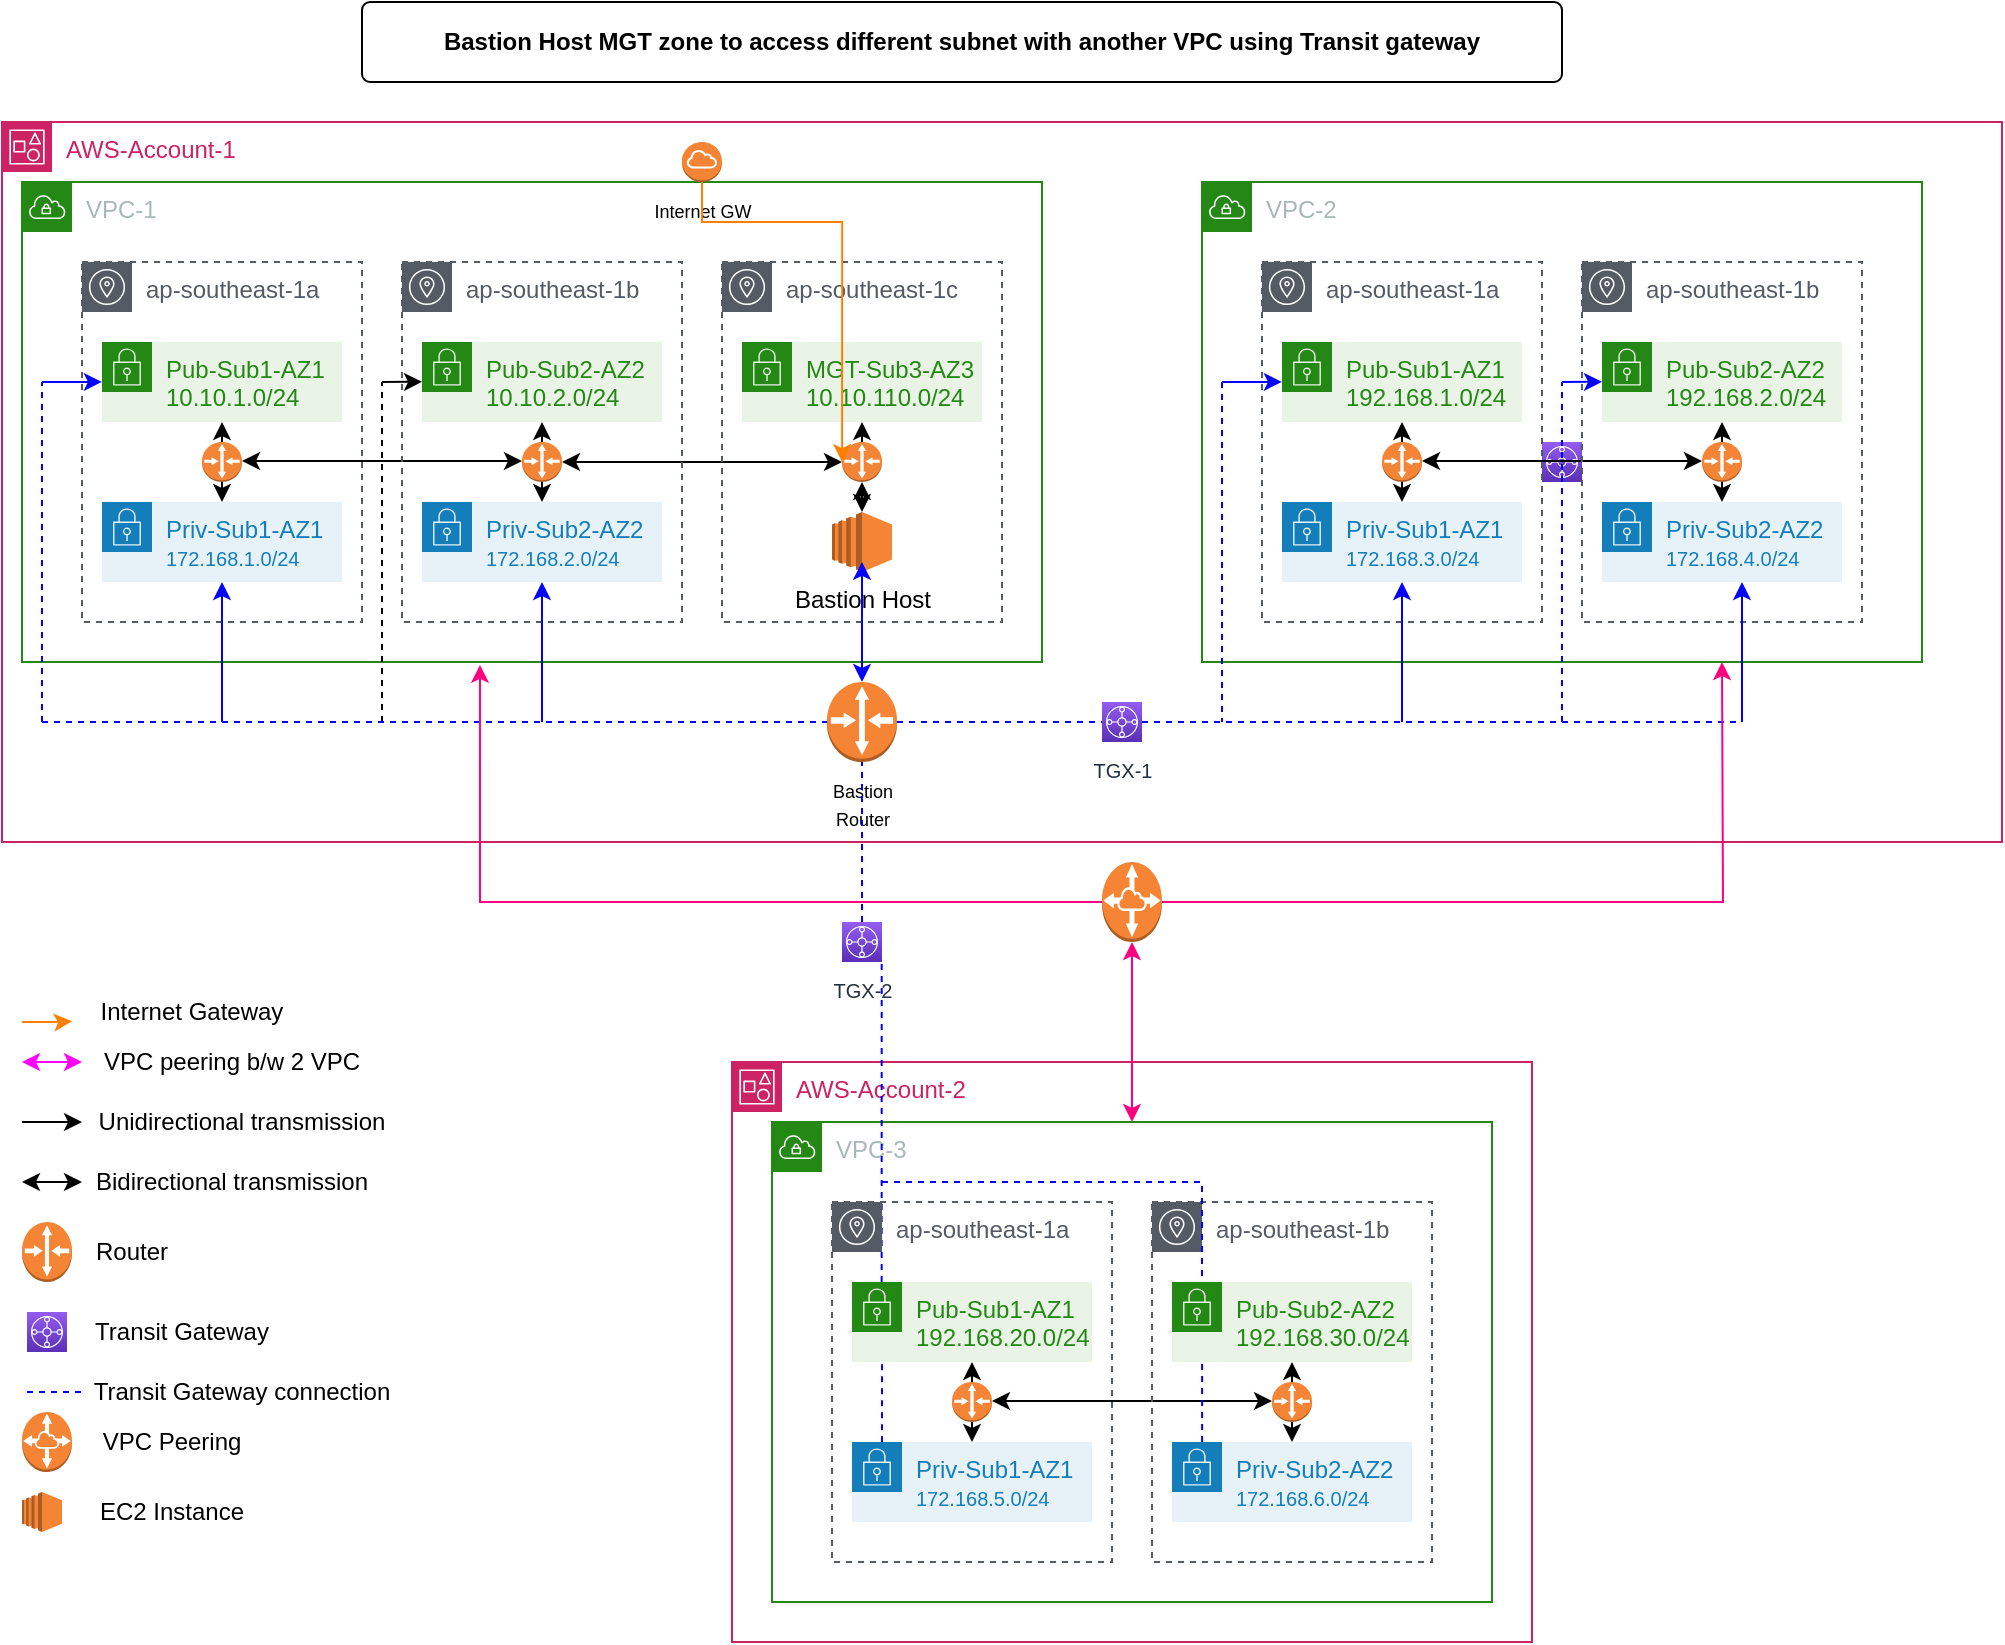 <mxfile version="21.6.5" type="github">
  <diagram name="Page-1" id="XU0wC5bNILv5KR0LUrfu">
    <mxGraphModel dx="478" dy="252" grid="1" gridSize="10" guides="1" tooltips="1" connect="1" arrows="1" fold="1" page="1" pageScale="1" pageWidth="827" pageHeight="1169" math="0" shadow="0">
      <root>
        <mxCell id="0" />
        <mxCell id="1" parent="0" />
        <mxCell id="8Q37uL6HGb-CScG1RRHY-1" value="VPC-1" style="points=[[0,0],[0.25,0],[0.5,0],[0.75,0],[1,0],[1,0.25],[1,0.5],[1,0.75],[1,1],[0.75,1],[0.5,1],[0.25,1],[0,1],[0,0.75],[0,0.5],[0,0.25]];outlineConnect=0;gradientColor=none;html=1;whiteSpace=wrap;fontSize=12;fontStyle=0;container=1;pointerEvents=0;collapsible=0;recursiveResize=0;shape=mxgraph.aws4.group;grIcon=mxgraph.aws4.group_vpc;strokeColor=#248814;fillColor=none;verticalAlign=top;align=left;spacingLeft=30;fontColor=#AAB7B8;dashed=0;" parent="1" vertex="1">
          <mxGeometry x="10" y="120" width="510" height="240" as="geometry" />
        </mxCell>
        <mxCell id="8Q37uL6HGb-CScG1RRHY-4" value="Priv-Sub1-AZ1&lt;br&gt;&lt;font style=&quot;font-size: 10px;&quot;&gt;172.168.1.0/24&lt;/font&gt;" style="points=[[0,0],[0.25,0],[0.5,0],[0.75,0],[1,0],[1,0.25],[1,0.5],[1,0.75],[1,1],[0.75,1],[0.5,1],[0.25,1],[0,1],[0,0.75],[0,0.5],[0,0.25]];outlineConnect=0;gradientColor=none;html=1;whiteSpace=wrap;fontSize=12;fontStyle=0;container=1;pointerEvents=0;collapsible=0;recursiveResize=0;shape=mxgraph.aws4.group;grIcon=mxgraph.aws4.group_security_group;grStroke=0;strokeColor=#147EBA;fillColor=#E6F2F8;verticalAlign=top;align=left;spacingLeft=30;fontColor=#147EBA;dashed=0;" parent="8Q37uL6HGb-CScG1RRHY-1" vertex="1">
          <mxGeometry x="40" y="160" width="120" height="40" as="geometry" />
        </mxCell>
        <mxCell id="8Q37uL6HGb-CScG1RRHY-6" value="Pub-Sub1-AZ1 10.10.1.0/24" style="points=[[0,0],[0.25,0],[0.5,0],[0.75,0],[1,0],[1,0.25],[1,0.5],[1,0.75],[1,1],[0.75,1],[0.5,1],[0.25,1],[0,1],[0,0.75],[0,0.5],[0,0.25]];outlineConnect=0;gradientColor=none;html=1;whiteSpace=wrap;fontSize=12;fontStyle=0;container=1;pointerEvents=0;collapsible=0;recursiveResize=0;shape=mxgraph.aws4.group;grIcon=mxgraph.aws4.group_security_group;grStroke=0;strokeColor=#248814;fillColor=#E9F3E6;verticalAlign=top;align=left;spacingLeft=30;fontColor=#248814;dashed=0;" parent="8Q37uL6HGb-CScG1RRHY-1" vertex="1">
          <mxGeometry x="40" y="80" width="120" height="40" as="geometry" />
        </mxCell>
        <mxCell id="8Q37uL6HGb-CScG1RRHY-16" value="Priv-Sub2-AZ2&lt;br&gt;&lt;font style=&quot;font-size: 10px;&quot;&gt;172.168.2.0/24&lt;/font&gt;" style="points=[[0,0],[0.25,0],[0.5,0],[0.75,0],[1,0],[1,0.25],[1,0.5],[1,0.75],[1,1],[0.75,1],[0.5,1],[0.25,1],[0,1],[0,0.75],[0,0.5],[0,0.25]];outlineConnect=0;gradientColor=none;html=1;whiteSpace=wrap;fontSize=12;fontStyle=0;container=1;pointerEvents=0;collapsible=0;recursiveResize=0;shape=mxgraph.aws4.group;grIcon=mxgraph.aws4.group_security_group;grStroke=0;strokeColor=#147EBA;fillColor=#E6F2F8;verticalAlign=top;align=left;spacingLeft=30;fontColor=#147EBA;dashed=0;" parent="8Q37uL6HGb-CScG1RRHY-1" vertex="1">
          <mxGeometry x="200" y="160" width="120" height="40" as="geometry" />
        </mxCell>
        <mxCell id="8Q37uL6HGb-CScG1RRHY-17" value="Pub-Sub2-AZ2 10.10.2.0/24" style="points=[[0,0],[0.25,0],[0.5,0],[0.75,0],[1,0],[1,0.25],[1,0.5],[1,0.75],[1,1],[0.75,1],[0.5,1],[0.25,1],[0,1],[0,0.75],[0,0.5],[0,0.25]];outlineConnect=0;gradientColor=none;html=1;whiteSpace=wrap;fontSize=12;fontStyle=0;container=1;pointerEvents=0;collapsible=0;recursiveResize=0;shape=mxgraph.aws4.group;grIcon=mxgraph.aws4.group_security_group;grStroke=0;strokeColor=#248814;fillColor=#E9F3E6;verticalAlign=top;align=left;spacingLeft=30;fontColor=#248814;dashed=0;" parent="8Q37uL6HGb-CScG1RRHY-1" vertex="1">
          <mxGeometry x="200" y="80" width="120" height="40" as="geometry" />
        </mxCell>
        <mxCell id="8Q37uL6HGb-CScG1RRHY-24" value="" style="endArrow=classic;startArrow=classic;html=1;rounded=0;entryX=0;entryY=0.5;entryDx=0;entryDy=0;entryPerimeter=0;" parent="8Q37uL6HGb-CScG1RRHY-17" target="8Q37uL6HGb-CScG1RRHY-23" edge="1">
          <mxGeometry width="50" height="50" relative="1" as="geometry">
            <mxPoint x="70" y="60" as="sourcePoint" />
            <mxPoint x="120" y="10" as="targetPoint" />
          </mxGeometry>
        </mxCell>
        <mxCell id="8Q37uL6HGb-CScG1RRHY-18" value="MGT-Sub3-AZ3 10.10.110.0/24" style="points=[[0,0],[0.25,0],[0.5,0],[0.75,0],[1,0],[1,0.25],[1,0.5],[1,0.75],[1,1],[0.75,1],[0.5,1],[0.25,1],[0,1],[0,0.75],[0,0.5],[0,0.25]];outlineConnect=0;gradientColor=none;html=1;whiteSpace=wrap;fontSize=12;fontStyle=0;container=1;pointerEvents=0;collapsible=0;recursiveResize=0;shape=mxgraph.aws4.group;grIcon=mxgraph.aws4.group_security_group;grStroke=0;strokeColor=#248814;fillColor=#E9F3E6;verticalAlign=top;align=left;spacingLeft=30;fontColor=#248814;dashed=0;" parent="8Q37uL6HGb-CScG1RRHY-1" vertex="1">
          <mxGeometry x="360" y="80" width="120" height="40" as="geometry" />
        </mxCell>
        <mxCell id="8Q37uL6HGb-CScG1RRHY-20" value="" style="outlineConnect=0;dashed=0;verticalLabelPosition=bottom;verticalAlign=top;align=center;html=1;shape=mxgraph.aws3.router;fillColor=#F58536;gradientColor=none;" parent="8Q37uL6HGb-CScG1RRHY-1" vertex="1">
          <mxGeometry x="90" y="130" width="20" height="20" as="geometry" />
        </mxCell>
        <mxCell id="8Q37uL6HGb-CScG1RRHY-21" value="" style="outlineConnect=0;dashed=0;verticalLabelPosition=bottom;verticalAlign=top;align=center;html=1;shape=mxgraph.aws3.router;fillColor=#F58536;gradientColor=none;" parent="8Q37uL6HGb-CScG1RRHY-1" vertex="1">
          <mxGeometry x="250" y="130" width="20" height="20" as="geometry" />
        </mxCell>
        <mxCell id="8Q37uL6HGb-CScG1RRHY-23" value="" style="outlineConnect=0;dashed=0;verticalLabelPosition=bottom;verticalAlign=top;align=center;html=1;shape=mxgraph.aws3.router;fillColor=#F58536;gradientColor=none;" parent="8Q37uL6HGb-CScG1RRHY-1" vertex="1">
          <mxGeometry x="410" y="130" width="20" height="20" as="geometry" />
        </mxCell>
        <mxCell id="8Q37uL6HGb-CScG1RRHY-29" value="" style="endArrow=classic;html=1;rounded=0;entryX=0.5;entryY=1;entryDx=0;entryDy=0;exitX=0.5;exitY=0;exitDx=0;exitDy=0;exitPerimeter=0;" parent="8Q37uL6HGb-CScG1RRHY-1" source="8Q37uL6HGb-CScG1RRHY-21" target="8Q37uL6HGb-CScG1RRHY-17" edge="1">
          <mxGeometry width="50" height="50" relative="1" as="geometry">
            <mxPoint x="310" y="330" as="sourcePoint" />
            <mxPoint x="360" y="280" as="targetPoint" />
          </mxGeometry>
        </mxCell>
        <mxCell id="8Q37uL6HGb-CScG1RRHY-32" value="" style="endArrow=classic;html=1;rounded=0;entryX=0.5;entryY=1;entryDx=0;entryDy=0;exitX=0.5;exitY=0;exitDx=0;exitDy=0;exitPerimeter=0;" parent="8Q37uL6HGb-CScG1RRHY-1" source="8Q37uL6HGb-CScG1RRHY-20" target="8Q37uL6HGb-CScG1RRHY-6" edge="1">
          <mxGeometry width="50" height="50" relative="1" as="geometry">
            <mxPoint x="310" y="330" as="sourcePoint" />
            <mxPoint x="360" y="280" as="targetPoint" />
          </mxGeometry>
        </mxCell>
        <mxCell id="8Q37uL6HGb-CScG1RRHY-33" value="" style="endArrow=classic;html=1;rounded=0;entryX=0.5;entryY=0;entryDx=0;entryDy=0;exitX=0.5;exitY=1;exitDx=0;exitDy=0;exitPerimeter=0;" parent="8Q37uL6HGb-CScG1RRHY-1" source="8Q37uL6HGb-CScG1RRHY-20" target="8Q37uL6HGb-CScG1RRHY-4" edge="1">
          <mxGeometry width="50" height="50" relative="1" as="geometry">
            <mxPoint x="310" y="330" as="sourcePoint" />
            <mxPoint x="360" y="280" as="targetPoint" />
          </mxGeometry>
        </mxCell>
        <mxCell id="8Q37uL6HGb-CScG1RRHY-34" value="" style="endArrow=classic;html=1;rounded=0;entryX=0.5;entryY=0;entryDx=0;entryDy=0;exitX=0.5;exitY=1;exitDx=0;exitDy=0;exitPerimeter=0;" parent="8Q37uL6HGb-CScG1RRHY-1" source="8Q37uL6HGb-CScG1RRHY-21" target="8Q37uL6HGb-CScG1RRHY-16" edge="1">
          <mxGeometry width="50" height="50" relative="1" as="geometry">
            <mxPoint x="310" y="330" as="sourcePoint" />
            <mxPoint x="360" y="280" as="targetPoint" />
          </mxGeometry>
        </mxCell>
        <mxCell id="8Q37uL6HGb-CScG1RRHY-35" value="" style="endArrow=classic;html=1;rounded=0;entryX=0.5;entryY=1;entryDx=0;entryDy=0;exitX=0.5;exitY=0;exitDx=0;exitDy=0;exitPerimeter=0;" parent="8Q37uL6HGb-CScG1RRHY-1" source="8Q37uL6HGb-CScG1RRHY-23" target="8Q37uL6HGb-CScG1RRHY-18" edge="1">
          <mxGeometry width="50" height="50" relative="1" as="geometry">
            <mxPoint x="310" y="330" as="sourcePoint" />
            <mxPoint x="360" y="280" as="targetPoint" />
          </mxGeometry>
        </mxCell>
        <mxCell id="8Q37uL6HGb-CScG1RRHY-42" value="" style="endArrow=classic;startArrow=classic;html=1;rounded=0;entryX=0;entryY=0.5;entryDx=0;entryDy=0;entryPerimeter=0;" parent="8Q37uL6HGb-CScG1RRHY-1" edge="1">
          <mxGeometry width="50" height="50" relative="1" as="geometry">
            <mxPoint x="110" y="139.5" as="sourcePoint" />
            <mxPoint x="250" y="139.5" as="targetPoint" />
          </mxGeometry>
        </mxCell>
        <mxCell id="8Q37uL6HGb-CScG1RRHY-44" value="ap-southeast-1a" style="sketch=0;outlineConnect=0;gradientColor=none;html=1;whiteSpace=wrap;fontSize=12;fontStyle=0;shape=mxgraph.aws4.group;grIcon=mxgraph.aws4.group_availability_zone;strokeColor=#545B64;fillColor=none;verticalAlign=top;align=left;spacingLeft=30;fontColor=#545B64;dashed=1;" parent="8Q37uL6HGb-CScG1RRHY-1" vertex="1">
          <mxGeometry x="30" y="40" width="140" height="180" as="geometry" />
        </mxCell>
        <mxCell id="8Q37uL6HGb-CScG1RRHY-48" value="Bastion Host" style="outlineConnect=0;dashed=0;verticalLabelPosition=bottom;verticalAlign=top;align=center;html=1;shape=mxgraph.aws3.ec2;fillColor=#F58534;gradientColor=none;" parent="8Q37uL6HGb-CScG1RRHY-1" vertex="1">
          <mxGeometry x="405" y="165" width="30" height="30" as="geometry" />
        </mxCell>
        <mxCell id="8Q37uL6HGb-CScG1RRHY-56" value="" style="endArrow=classic;startArrow=classic;html=1;rounded=0;entryX=0.5;entryY=0;entryDx=0;entryDy=0;entryPerimeter=0;exitX=0.5;exitY=0.611;exitDx=0;exitDy=0;exitPerimeter=0;" parent="8Q37uL6HGb-CScG1RRHY-1" target="8Q37uL6HGb-CScG1RRHY-48" edge="1">
          <mxGeometry width="50" height="50" relative="1" as="geometry">
            <mxPoint x="420" y="149.98" as="sourcePoint" />
            <mxPoint x="360" y="120" as="targetPoint" />
          </mxGeometry>
        </mxCell>
        <mxCell id="8Q37uL6HGb-CScG1RRHY-86" value="ap-southeast-1b" style="sketch=0;outlineConnect=0;gradientColor=none;html=1;whiteSpace=wrap;fontSize=12;fontStyle=0;shape=mxgraph.aws4.group;grIcon=mxgraph.aws4.group_availability_zone;strokeColor=#545B64;fillColor=none;verticalAlign=top;align=left;spacingLeft=30;fontColor=#545B64;dashed=1;" parent="8Q37uL6HGb-CScG1RRHY-1" vertex="1">
          <mxGeometry x="190" y="40" width="140" height="180" as="geometry" />
        </mxCell>
        <mxCell id="8Q37uL6HGb-CScG1RRHY-88" value="ap-southeast-1c" style="sketch=0;outlineConnect=0;gradientColor=none;html=1;whiteSpace=wrap;fontSize=12;fontStyle=0;shape=mxgraph.aws4.group;grIcon=mxgraph.aws4.group_availability_zone;strokeColor=#545B64;fillColor=none;verticalAlign=top;align=left;spacingLeft=30;fontColor=#545B64;dashed=1;" parent="8Q37uL6HGb-CScG1RRHY-1" vertex="1">
          <mxGeometry x="350" y="40" width="140" height="180" as="geometry" />
        </mxCell>
        <mxCell id="gb4wMkcAK0NZmf9i14GI-9" value="" style="endArrow=classic;html=1;rounded=0;entryX=0.5;entryY=0.889;entryDx=0;entryDy=0;entryPerimeter=0;strokeColor=#0000FF;" edge="1" parent="8Q37uL6HGb-CScG1RRHY-1" target="8Q37uL6HGb-CScG1RRHY-86">
          <mxGeometry width="50" height="50" relative="1" as="geometry">
            <mxPoint x="260" y="270" as="sourcePoint" />
            <mxPoint x="300" y="200" as="targetPoint" />
          </mxGeometry>
        </mxCell>
        <mxCell id="gb4wMkcAK0NZmf9i14GI-25" value="" style="endArrow=classic;html=1;rounded=0;entryX=0.071;entryY=0.333;entryDx=0;entryDy=0;entryPerimeter=0;" edge="1" parent="8Q37uL6HGb-CScG1RRHY-1">
          <mxGeometry width="50" height="50" relative="1" as="geometry">
            <mxPoint x="180" y="100" as="sourcePoint" />
            <mxPoint x="200" y="99.9" as="targetPoint" />
          </mxGeometry>
        </mxCell>
        <mxCell id="8Q37uL6HGb-CScG1RRHY-57" value="VPC-2" style="points=[[0,0],[0.25,0],[0.5,0],[0.75,0],[1,0],[1,0.25],[1,0.5],[1,0.75],[1,1],[0.75,1],[0.5,1],[0.25,1],[0,1],[0,0.75],[0,0.5],[0,0.25]];outlineConnect=0;gradientColor=none;html=1;whiteSpace=wrap;fontSize=12;fontStyle=0;container=1;pointerEvents=0;collapsible=0;recursiveResize=0;shape=mxgraph.aws4.group;grIcon=mxgraph.aws4.group_vpc;strokeColor=#248814;fillColor=none;verticalAlign=top;align=left;spacingLeft=30;fontColor=#AAB7B8;dashed=0;movable=1;resizable=1;rotatable=1;deletable=1;editable=1;locked=0;connectable=1;" parent="1" vertex="1">
          <mxGeometry x="600" y="120" width="360" height="240" as="geometry" />
        </mxCell>
        <mxCell id="8Q37uL6HGb-CScG1RRHY-58" value="Priv-Sub1-AZ1&lt;br&gt;&lt;font style=&quot;font-size: 10px;&quot;&gt;172.168.3.0/24&lt;/font&gt;" style="points=[[0,0],[0.25,0],[0.5,0],[0.75,0],[1,0],[1,0.25],[1,0.5],[1,0.75],[1,1],[0.75,1],[0.5,1],[0.25,1],[0,1],[0,0.75],[0,0.5],[0,0.25]];outlineConnect=0;gradientColor=none;html=1;whiteSpace=wrap;fontSize=12;fontStyle=0;container=1;pointerEvents=0;collapsible=0;recursiveResize=0;shape=mxgraph.aws4.group;grIcon=mxgraph.aws4.group_security_group;grStroke=0;strokeColor=#147EBA;fillColor=#E6F2F8;verticalAlign=top;align=left;spacingLeft=30;fontColor=#147EBA;dashed=0;movable=1;resizable=1;rotatable=1;deletable=1;editable=1;locked=0;connectable=1;" parent="8Q37uL6HGb-CScG1RRHY-57" vertex="1">
          <mxGeometry x="40" y="160" width="120" height="40" as="geometry" />
        </mxCell>
        <mxCell id="8Q37uL6HGb-CScG1RRHY-59" value="Pub-Sub1-AZ1 192.168.1.0/24" style="points=[[0,0],[0.25,0],[0.5,0],[0.75,0],[1,0],[1,0.25],[1,0.5],[1,0.75],[1,1],[0.75,1],[0.5,1],[0.25,1],[0,1],[0,0.75],[0,0.5],[0,0.25]];outlineConnect=0;gradientColor=none;html=1;whiteSpace=wrap;fontSize=12;fontStyle=0;container=1;pointerEvents=0;collapsible=0;recursiveResize=0;shape=mxgraph.aws4.group;grIcon=mxgraph.aws4.group_security_group;grStroke=0;strokeColor=#248814;fillColor=#E9F3E6;verticalAlign=top;align=left;spacingLeft=30;fontColor=#248814;dashed=0;movable=1;resizable=1;rotatable=1;deletable=1;editable=1;locked=0;connectable=1;" parent="8Q37uL6HGb-CScG1RRHY-57" vertex="1">
          <mxGeometry x="40" y="80" width="120" height="40" as="geometry" />
        </mxCell>
        <mxCell id="8Q37uL6HGb-CScG1RRHY-60" value="Priv-Sub2-AZ2&lt;br&gt;&lt;font style=&quot;font-size: 10px;&quot;&gt;172.168.4.0/24&lt;/font&gt;" style="points=[[0,0],[0.25,0],[0.5,0],[0.75,0],[1,0],[1,0.25],[1,0.5],[1,0.75],[1,1],[0.75,1],[0.5,1],[0.25,1],[0,1],[0,0.75],[0,0.5],[0,0.25]];outlineConnect=0;gradientColor=none;html=1;whiteSpace=wrap;fontSize=12;fontStyle=0;container=1;pointerEvents=0;collapsible=0;recursiveResize=0;shape=mxgraph.aws4.group;grIcon=mxgraph.aws4.group_security_group;grStroke=0;strokeColor=#147EBA;fillColor=#E6F2F8;verticalAlign=top;align=left;spacingLeft=30;fontColor=#147EBA;dashed=0;movable=1;resizable=1;rotatable=1;deletable=1;editable=1;locked=0;connectable=1;" parent="8Q37uL6HGb-CScG1RRHY-57" vertex="1">
          <mxGeometry x="200" y="160" width="120" height="40" as="geometry" />
        </mxCell>
        <mxCell id="8Q37uL6HGb-CScG1RRHY-61" value="Pub-Sub2-AZ2 192.168.2.0/24" style="points=[[0,0],[0.25,0],[0.5,0],[0.75,0],[1,0],[1,0.25],[1,0.5],[1,0.75],[1,1],[0.75,1],[0.5,1],[0.25,1],[0,1],[0,0.75],[0,0.5],[0,0.25]];outlineConnect=0;gradientColor=none;html=1;whiteSpace=wrap;fontSize=12;fontStyle=0;container=1;pointerEvents=0;collapsible=0;recursiveResize=0;shape=mxgraph.aws4.group;grIcon=mxgraph.aws4.group_security_group;grStroke=0;strokeColor=#248814;fillColor=#E9F3E6;verticalAlign=top;align=left;spacingLeft=30;fontColor=#248814;dashed=0;movable=1;resizable=1;rotatable=1;deletable=1;editable=1;locked=0;connectable=1;" parent="8Q37uL6HGb-CScG1RRHY-57" vertex="1">
          <mxGeometry x="200" y="80" width="120" height="40" as="geometry" />
        </mxCell>
        <mxCell id="8Q37uL6HGb-CScG1RRHY-64" value="" style="outlineConnect=0;dashed=0;verticalLabelPosition=bottom;verticalAlign=top;align=center;html=1;shape=mxgraph.aws3.router;fillColor=#F58536;gradientColor=none;movable=1;resizable=1;rotatable=1;deletable=1;editable=1;locked=0;connectable=1;" parent="8Q37uL6HGb-CScG1RRHY-57" vertex="1">
          <mxGeometry x="90" y="130" width="20" height="20" as="geometry" />
        </mxCell>
        <mxCell id="8Q37uL6HGb-CScG1RRHY-65" value="" style="outlineConnect=0;dashed=0;verticalLabelPosition=bottom;verticalAlign=top;align=center;html=1;shape=mxgraph.aws3.router;fillColor=#F58536;gradientColor=none;movable=1;resizable=1;rotatable=1;deletable=1;editable=1;locked=0;connectable=1;" parent="8Q37uL6HGb-CScG1RRHY-57" vertex="1">
          <mxGeometry x="250" y="130" width="20" height="20" as="geometry" />
        </mxCell>
        <mxCell id="8Q37uL6HGb-CScG1RRHY-67" value="" style="endArrow=classic;html=1;rounded=0;entryX=0.5;entryY=1;entryDx=0;entryDy=0;exitX=0.5;exitY=0;exitDx=0;exitDy=0;exitPerimeter=0;movable=1;resizable=1;rotatable=1;deletable=1;editable=1;locked=0;connectable=1;" parent="8Q37uL6HGb-CScG1RRHY-57" source="8Q37uL6HGb-CScG1RRHY-65" target="8Q37uL6HGb-CScG1RRHY-61" edge="1">
          <mxGeometry width="50" height="50" relative="1" as="geometry">
            <mxPoint x="310" y="330" as="sourcePoint" />
            <mxPoint x="360" y="280" as="targetPoint" />
          </mxGeometry>
        </mxCell>
        <mxCell id="8Q37uL6HGb-CScG1RRHY-68" value="" style="endArrow=classic;html=1;rounded=0;entryX=0.5;entryY=1;entryDx=0;entryDy=0;exitX=0.5;exitY=0;exitDx=0;exitDy=0;exitPerimeter=0;movable=1;resizable=1;rotatable=1;deletable=1;editable=1;locked=0;connectable=1;" parent="8Q37uL6HGb-CScG1RRHY-57" source="8Q37uL6HGb-CScG1RRHY-64" target="8Q37uL6HGb-CScG1RRHY-59" edge="1">
          <mxGeometry width="50" height="50" relative="1" as="geometry">
            <mxPoint x="310" y="330" as="sourcePoint" />
            <mxPoint x="360" y="280" as="targetPoint" />
          </mxGeometry>
        </mxCell>
        <mxCell id="8Q37uL6HGb-CScG1RRHY-69" value="" style="endArrow=classic;html=1;rounded=0;entryX=0.5;entryY=0;entryDx=0;entryDy=0;exitX=0.5;exitY=1;exitDx=0;exitDy=0;exitPerimeter=0;movable=1;resizable=1;rotatable=1;deletable=1;editable=1;locked=0;connectable=1;" parent="8Q37uL6HGb-CScG1RRHY-57" source="8Q37uL6HGb-CScG1RRHY-64" target="8Q37uL6HGb-CScG1RRHY-58" edge="1">
          <mxGeometry width="50" height="50" relative="1" as="geometry">
            <mxPoint x="310" y="330" as="sourcePoint" />
            <mxPoint x="360" y="280" as="targetPoint" />
          </mxGeometry>
        </mxCell>
        <mxCell id="8Q37uL6HGb-CScG1RRHY-70" value="" style="endArrow=classic;html=1;rounded=0;entryX=0.5;entryY=0;entryDx=0;entryDy=0;exitX=0.5;exitY=1;exitDx=0;exitDy=0;exitPerimeter=0;movable=1;resizable=1;rotatable=1;deletable=1;editable=1;locked=0;connectable=1;" parent="8Q37uL6HGb-CScG1RRHY-57" source="8Q37uL6HGb-CScG1RRHY-65" target="8Q37uL6HGb-CScG1RRHY-60" edge="1">
          <mxGeometry width="50" height="50" relative="1" as="geometry">
            <mxPoint x="310" y="330" as="sourcePoint" />
            <mxPoint x="360" y="280" as="targetPoint" />
          </mxGeometry>
        </mxCell>
        <mxCell id="8Q37uL6HGb-CScG1RRHY-72" value="" style="sketch=0;points=[[0,0,0],[0.25,0,0],[0.5,0,0],[0.75,0,0],[1,0,0],[0,1,0],[0.25,1,0],[0.5,1,0],[0.75,1,0],[1,1,0],[0,0.25,0],[0,0.5,0],[0,0.75,0],[1,0.25,0],[1,0.5,0],[1,0.75,0]];outlineConnect=0;fontColor=#232F3E;gradientColor=#945DF2;gradientDirection=north;fillColor=#5A30B5;strokeColor=#ffffff;dashed=0;verticalLabelPosition=bottom;verticalAlign=top;align=center;html=1;fontSize=12;fontStyle=0;aspect=fixed;shape=mxgraph.aws4.resourceIcon;resIcon=mxgraph.aws4.transit_gateway;movable=1;resizable=1;rotatable=1;deletable=1;editable=1;locked=0;connectable=1;" parent="8Q37uL6HGb-CScG1RRHY-57" vertex="1">
          <mxGeometry x="170" y="130" width="20" height="20" as="geometry" />
        </mxCell>
        <mxCell id="8Q37uL6HGb-CScG1RRHY-74" value="" style="endArrow=classic;startArrow=classic;html=1;rounded=0;entryX=0;entryY=0.5;entryDx=0;entryDy=0;entryPerimeter=0;movable=1;resizable=1;rotatable=1;deletable=1;editable=1;locked=0;connectable=1;" parent="8Q37uL6HGb-CScG1RRHY-57" edge="1">
          <mxGeometry width="50" height="50" relative="1" as="geometry">
            <mxPoint x="110" y="139.5" as="sourcePoint" />
            <mxPoint x="250" y="139.5" as="targetPoint" />
          </mxGeometry>
        </mxCell>
        <mxCell id="8Q37uL6HGb-CScG1RRHY-85" value="ap-southeast-1b" style="sketch=0;outlineConnect=0;gradientColor=none;html=1;whiteSpace=wrap;fontSize=12;fontStyle=0;shape=mxgraph.aws4.group;grIcon=mxgraph.aws4.group_availability_zone;strokeColor=#545B64;fillColor=none;verticalAlign=top;align=left;spacingLeft=30;fontColor=#545B64;dashed=1;" parent="8Q37uL6HGb-CScG1RRHY-57" vertex="1">
          <mxGeometry x="190" y="40" width="140" height="180" as="geometry" />
        </mxCell>
        <mxCell id="8Q37uL6HGb-CScG1RRHY-87" value="ap-southeast-1a" style="sketch=0;outlineConnect=0;gradientColor=none;html=1;whiteSpace=wrap;fontSize=12;fontStyle=0;shape=mxgraph.aws4.group;grIcon=mxgraph.aws4.group_availability_zone;strokeColor=#545B64;fillColor=none;verticalAlign=top;align=left;spacingLeft=30;fontColor=#545B64;dashed=1;" parent="8Q37uL6HGb-CScG1RRHY-57" vertex="1">
          <mxGeometry x="30" y="40" width="140" height="180" as="geometry" />
        </mxCell>
        <mxCell id="gb4wMkcAK0NZmf9i14GI-17" value="" style="endArrow=classic;html=1;rounded=0;entryX=0.5;entryY=0.889;entryDx=0;entryDy=0;entryPerimeter=0;strokeColor=#0000FF;" edge="1" parent="8Q37uL6HGb-CScG1RRHY-57" target="8Q37uL6HGb-CScG1RRHY-87">
          <mxGeometry width="50" height="50" relative="1" as="geometry">
            <mxPoint x="100" y="270" as="sourcePoint" />
            <mxPoint x="130" y="200" as="targetPoint" />
          </mxGeometry>
        </mxCell>
        <mxCell id="gb4wMkcAK0NZmf9i14GI-18" value="" style="endArrow=classic;html=1;rounded=0;entryX=0.5;entryY=0.889;entryDx=0;entryDy=0;entryPerimeter=0;strokeColor=#0000FF;" edge="1" parent="8Q37uL6HGb-CScG1RRHY-57">
          <mxGeometry width="50" height="50" relative="1" as="geometry">
            <mxPoint x="270" y="270" as="sourcePoint" />
            <mxPoint x="270" y="200" as="targetPoint" />
          </mxGeometry>
        </mxCell>
        <mxCell id="gb4wMkcAK0NZmf9i14GI-21" value="" style="endArrow=classic;html=1;rounded=0;entryX=0.071;entryY=0.333;entryDx=0;entryDy=0;entryPerimeter=0;strokeColor=#0000FF;" edge="1" parent="8Q37uL6HGb-CScG1RRHY-57" target="8Q37uL6HGb-CScG1RRHY-87">
          <mxGeometry width="50" height="50" relative="1" as="geometry">
            <mxPoint x="10" y="100" as="sourcePoint" />
            <mxPoint x="100" y="120" as="targetPoint" />
          </mxGeometry>
        </mxCell>
        <mxCell id="gb4wMkcAK0NZmf9i14GI-22" value="" style="endArrow=classic;html=1;rounded=0;entryX=0.071;entryY=0.333;entryDx=0;entryDy=0;entryPerimeter=0;strokeColor=#0000FF;" edge="1" parent="8Q37uL6HGb-CScG1RRHY-57">
          <mxGeometry width="50" height="50" relative="1" as="geometry">
            <mxPoint x="180" y="100" as="sourcePoint" />
            <mxPoint x="200" y="99.9" as="targetPoint" />
          </mxGeometry>
        </mxCell>
        <mxCell id="gb4wMkcAK0NZmf9i14GI-1" value="&lt;font style=&quot;font-size: 9px;&quot;&gt;Bastion &lt;br&gt;Router&lt;/font&gt;" style="outlineConnect=0;dashed=0;verticalLabelPosition=bottom;verticalAlign=top;align=center;html=1;shape=mxgraph.aws3.router;fillColor=#F58534;gradientColor=none;" vertex="1" parent="1">
          <mxGeometry x="412.5" y="370" width="35" height="40" as="geometry" />
        </mxCell>
        <mxCell id="gb4wMkcAK0NZmf9i14GI-8" value="" style="endArrow=classic;html=1;rounded=0;entryX=0.5;entryY=0.889;entryDx=0;entryDy=0;entryPerimeter=0;strokeColor=#0000FF;" edge="1" parent="1" target="8Q37uL6HGb-CScG1RRHY-44">
          <mxGeometry width="50" height="50" relative="1" as="geometry">
            <mxPoint x="110" y="390" as="sourcePoint" />
            <mxPoint x="550" y="230" as="targetPoint" />
          </mxGeometry>
        </mxCell>
        <mxCell id="gb4wMkcAK0NZmf9i14GI-14" value="" style="endArrow=classic;html=1;rounded=0;entryX=0.071;entryY=0.333;entryDx=0;entryDy=0;entryPerimeter=0;strokeColor=#0000FF;" edge="1" parent="1" target="8Q37uL6HGb-CScG1RRHY-44">
          <mxGeometry width="50" height="50" relative="1" as="geometry">
            <mxPoint x="20" y="220" as="sourcePoint" />
            <mxPoint x="150" y="190" as="targetPoint" />
          </mxGeometry>
        </mxCell>
        <mxCell id="gb4wMkcAK0NZmf9i14GI-20" value="" style="endArrow=none;dashed=1;html=1;rounded=0;strokeColor=#0000FF;" edge="1" parent="1">
          <mxGeometry width="50" height="50" relative="1" as="geometry">
            <mxPoint x="610" y="220" as="sourcePoint" />
            <mxPoint x="610" y="390" as="targetPoint" />
          </mxGeometry>
        </mxCell>
        <mxCell id="gb4wMkcAK0NZmf9i14GI-23" value="" style="endArrow=none;dashed=1;html=1;rounded=0;strokeColor=#0000FF;" edge="1" parent="1">
          <mxGeometry width="50" height="50" relative="1" as="geometry">
            <mxPoint x="780" y="390" as="sourcePoint" />
            <mxPoint x="780" y="220" as="targetPoint" />
          </mxGeometry>
        </mxCell>
        <mxCell id="gb4wMkcAK0NZmf9i14GI-24" value="" style="endArrow=none;dashed=1;html=1;rounded=0;strokeColor=#0000FF;" edge="1" parent="1">
          <mxGeometry width="50" height="50" relative="1" as="geometry">
            <mxPoint x="20" y="390" as="sourcePoint" />
            <mxPoint x="20" y="220" as="targetPoint" />
          </mxGeometry>
        </mxCell>
        <mxCell id="gb4wMkcAK0NZmf9i14GI-26" value="" style="endArrow=none;dashed=1;html=1;rounded=0;" edge="1" parent="1">
          <mxGeometry width="50" height="50" relative="1" as="geometry">
            <mxPoint x="190" y="390" as="sourcePoint" />
            <mxPoint x="190" y="220" as="targetPoint" />
          </mxGeometry>
        </mxCell>
        <mxCell id="gb4wMkcAK0NZmf9i14GI-27" value="&lt;font size=&quot;1&quot;&gt;TGX-1&lt;/font&gt;" style="sketch=0;points=[[0,0,0],[0.25,0,0],[0.5,0,0],[0.75,0,0],[1,0,0],[0,1,0],[0.25,1,0],[0.5,1,0],[0.75,1,0],[1,1,0],[0,0.25,0],[0,0.5,0],[0,0.75,0],[1,0.25,0],[1,0.5,0],[1,0.75,0]];outlineConnect=0;fontColor=#232F3E;gradientColor=#945DF2;gradientDirection=north;fillColor=#5A30B5;strokeColor=#ffffff;dashed=0;verticalLabelPosition=bottom;verticalAlign=top;align=center;html=1;fontSize=12;fontStyle=0;aspect=fixed;shape=mxgraph.aws4.resourceIcon;resIcon=mxgraph.aws4.transit_gateway;" vertex="1" parent="1">
          <mxGeometry x="550" y="380" width="20" height="20" as="geometry" />
        </mxCell>
        <mxCell id="gb4wMkcAK0NZmf9i14GI-29" value="&lt;b&gt;Bastion Host MGT zone to access different subnet with another VPC using Transit gateway&lt;/b&gt;" style="rounded=1;arcSize=10;whiteSpace=wrap;html=1;align=center;" vertex="1" parent="1">
          <mxGeometry x="180" y="30" width="600" height="40" as="geometry" />
        </mxCell>
        <mxCell id="gb4wMkcAK0NZmf9i14GI-31" value="" style="endArrow=none;dashed=1;html=1;rounded=0;entryX=0;entryY=0.5;entryDx=0;entryDy=0;entryPerimeter=0;strokeColor=#0000FF;" edge="1" parent="1" target="gb4wMkcAK0NZmf9i14GI-1">
          <mxGeometry width="50" height="50" relative="1" as="geometry">
            <mxPoint x="20" y="390" as="sourcePoint" />
            <mxPoint x="480" y="280" as="targetPoint" />
          </mxGeometry>
        </mxCell>
        <mxCell id="gb4wMkcAK0NZmf9i14GI-32" value="" style="endArrow=none;dashed=1;html=1;rounded=0;entryX=0;entryY=0.5;entryDx=0;entryDy=0;entryPerimeter=0;exitX=1;exitY=0.5;exitDx=0;exitDy=0;exitPerimeter=0;strokeColor=#0000FF;" edge="1" parent="1" source="gb4wMkcAK0NZmf9i14GI-1" target="gb4wMkcAK0NZmf9i14GI-27">
          <mxGeometry width="50" height="50" relative="1" as="geometry">
            <mxPoint x="430" y="330" as="sourcePoint" />
            <mxPoint x="480" y="280" as="targetPoint" />
          </mxGeometry>
        </mxCell>
        <mxCell id="gb4wMkcAK0NZmf9i14GI-33" value="" style="endArrow=none;dashed=1;html=1;rounded=0;exitX=1;exitY=0.5;exitDx=0;exitDy=0;exitPerimeter=0;strokeColor=#0000FF;" edge="1" parent="1" source="gb4wMkcAK0NZmf9i14GI-27">
          <mxGeometry width="50" height="50" relative="1" as="geometry">
            <mxPoint x="430" y="330" as="sourcePoint" />
            <mxPoint x="870" y="390" as="targetPoint" />
          </mxGeometry>
        </mxCell>
        <mxCell id="gb4wMkcAK0NZmf9i14GI-34" value="" style="endArrow=classic;startArrow=classic;html=1;rounded=0;exitX=0.5;exitY=0;exitDx=0;exitDy=0;exitPerimeter=0;entryX=0.5;entryY=0.833;entryDx=0;entryDy=0;entryPerimeter=0;strokeColor=#0000FF;" edge="1" parent="1" source="gb4wMkcAK0NZmf9i14GI-1" target="8Q37uL6HGb-CScG1RRHY-88">
          <mxGeometry width="50" height="50" relative="1" as="geometry">
            <mxPoint x="430" y="330" as="sourcePoint" />
            <mxPoint x="480" y="280" as="targetPoint" />
          </mxGeometry>
        </mxCell>
        <mxCell id="gb4wMkcAK0NZmf9i14GI-77" value="AWS-Account-1" style="points=[[0,0],[0.25,0],[0.5,0],[0.75,0],[1,0],[1,0.25],[1,0.5],[1,0.75],[1,1],[0.75,1],[0.5,1],[0.25,1],[0,1],[0,0.75],[0,0.5],[0,0.25]];outlineConnect=0;gradientColor=none;html=1;whiteSpace=wrap;fontSize=12;fontStyle=0;container=1;pointerEvents=0;collapsible=0;recursiveResize=0;shape=mxgraph.aws4.group;grIcon=mxgraph.aws4.group_account;strokeColor=#CD2264;fillColor=none;verticalAlign=top;align=left;spacingLeft=30;fontColor=#CD2264;dashed=0;" vertex="1" parent="1">
          <mxGeometry y="90" width="1000" height="360" as="geometry" />
        </mxCell>
        <mxCell id="gb4wMkcAK0NZmf9i14GI-114" value="&lt;font style=&quot;font-size: 9px;&quot;&gt;Internet GW&lt;/font&gt;" style="outlineConnect=0;dashed=0;verticalLabelPosition=bottom;verticalAlign=top;align=center;html=1;shape=mxgraph.aws3.internet_gateway;fillColor=#F58534;gradientColor=none;" vertex="1" parent="gb4wMkcAK0NZmf9i14GI-77">
          <mxGeometry x="340" y="10" width="20" height="20" as="geometry" />
        </mxCell>
        <mxCell id="gb4wMkcAK0NZmf9i14GI-78" value="VPC-3" style="points=[[0,0],[0.25,0],[0.5,0],[0.75,0],[1,0],[1,0.25],[1,0.5],[1,0.75],[1,1],[0.75,1],[0.5,1],[0.25,1],[0,1],[0,0.75],[0,0.5],[0,0.25]];outlineConnect=0;gradientColor=none;html=1;whiteSpace=wrap;fontSize=12;fontStyle=0;container=1;pointerEvents=0;collapsible=0;recursiveResize=0;shape=mxgraph.aws4.group;grIcon=mxgraph.aws4.group_vpc;strokeColor=#248814;fillColor=none;verticalAlign=top;align=left;spacingLeft=30;fontColor=#AAB7B8;dashed=0;movable=1;resizable=1;rotatable=1;deletable=1;editable=1;locked=0;connectable=1;" vertex="1" parent="1">
          <mxGeometry x="385" y="590" width="360" height="240" as="geometry" />
        </mxCell>
        <mxCell id="gb4wMkcAK0NZmf9i14GI-79" value="Priv-Sub1-AZ1&lt;br&gt;&lt;font style=&quot;font-size: 10px;&quot;&gt;172.168.5.0/24&lt;/font&gt;" style="points=[[0,0],[0.25,0],[0.5,0],[0.75,0],[1,0],[1,0.25],[1,0.5],[1,0.75],[1,1],[0.75,1],[0.5,1],[0.25,1],[0,1],[0,0.75],[0,0.5],[0,0.25]];outlineConnect=0;gradientColor=none;html=1;whiteSpace=wrap;fontSize=12;fontStyle=0;container=1;pointerEvents=0;collapsible=0;recursiveResize=0;shape=mxgraph.aws4.group;grIcon=mxgraph.aws4.group_security_group;grStroke=0;strokeColor=#147EBA;fillColor=#E6F2F8;verticalAlign=top;align=left;spacingLeft=30;fontColor=#147EBA;dashed=0;movable=1;resizable=1;rotatable=1;deletable=1;editable=1;locked=0;connectable=1;" vertex="1" parent="gb4wMkcAK0NZmf9i14GI-78">
          <mxGeometry x="40" y="160" width="120" height="40" as="geometry" />
        </mxCell>
        <mxCell id="gb4wMkcAK0NZmf9i14GI-80" value="Pub-Sub1-AZ1 192.168.20.0/24" style="points=[[0,0],[0.25,0],[0.5,0],[0.75,0],[1,0],[1,0.25],[1,0.5],[1,0.75],[1,1],[0.75,1],[0.5,1],[0.25,1],[0,1],[0,0.75],[0,0.5],[0,0.25]];outlineConnect=0;gradientColor=none;html=1;whiteSpace=wrap;fontSize=12;fontStyle=0;container=1;pointerEvents=0;collapsible=0;recursiveResize=0;shape=mxgraph.aws4.group;grIcon=mxgraph.aws4.group_security_group;grStroke=0;strokeColor=#248814;fillColor=#E9F3E6;verticalAlign=top;align=left;spacingLeft=30;fontColor=#248814;dashed=0;movable=1;resizable=1;rotatable=1;deletable=1;editable=1;locked=0;connectable=1;" vertex="1" parent="gb4wMkcAK0NZmf9i14GI-78">
          <mxGeometry x="40" y="80" width="120" height="40" as="geometry" />
        </mxCell>
        <mxCell id="gb4wMkcAK0NZmf9i14GI-81" value="Priv-Sub2-AZ2&lt;br&gt;&lt;font style=&quot;font-size: 10px;&quot;&gt;172.168.6.0/24&lt;/font&gt;" style="points=[[0,0],[0.25,0],[0.5,0],[0.75,0],[1,0],[1,0.25],[1,0.5],[1,0.75],[1,1],[0.75,1],[0.5,1],[0.25,1],[0,1],[0,0.75],[0,0.5],[0,0.25]];outlineConnect=0;gradientColor=none;html=1;whiteSpace=wrap;fontSize=12;fontStyle=0;container=1;pointerEvents=0;collapsible=0;recursiveResize=0;shape=mxgraph.aws4.group;grIcon=mxgraph.aws4.group_security_group;grStroke=0;strokeColor=#147EBA;fillColor=#E6F2F8;verticalAlign=top;align=left;spacingLeft=30;fontColor=#147EBA;dashed=0;movable=1;resizable=1;rotatable=1;deletable=1;editable=1;locked=0;connectable=1;" vertex="1" parent="gb4wMkcAK0NZmf9i14GI-78">
          <mxGeometry x="200" y="160" width="120" height="40" as="geometry" />
        </mxCell>
        <mxCell id="gb4wMkcAK0NZmf9i14GI-82" value="Pub-Sub2-AZ2 192.168.30.0/24" style="points=[[0,0],[0.25,0],[0.5,0],[0.75,0],[1,0],[1,0.25],[1,0.5],[1,0.75],[1,1],[0.75,1],[0.5,1],[0.25,1],[0,1],[0,0.75],[0,0.5],[0,0.25]];outlineConnect=0;gradientColor=none;html=1;whiteSpace=wrap;fontSize=12;fontStyle=0;container=1;pointerEvents=0;collapsible=0;recursiveResize=0;shape=mxgraph.aws4.group;grIcon=mxgraph.aws4.group_security_group;grStroke=0;strokeColor=#248814;fillColor=#E9F3E6;verticalAlign=top;align=left;spacingLeft=30;fontColor=#248814;dashed=0;movable=1;resizable=1;rotatable=1;deletable=1;editable=1;locked=0;connectable=1;" vertex="1" parent="gb4wMkcAK0NZmf9i14GI-78">
          <mxGeometry x="200" y="80" width="120" height="40" as="geometry" />
        </mxCell>
        <mxCell id="gb4wMkcAK0NZmf9i14GI-83" value="" style="outlineConnect=0;dashed=0;verticalLabelPosition=bottom;verticalAlign=top;align=center;html=1;shape=mxgraph.aws3.router;fillColor=#F58536;gradientColor=none;movable=1;resizable=1;rotatable=1;deletable=1;editable=1;locked=0;connectable=1;" vertex="1" parent="gb4wMkcAK0NZmf9i14GI-78">
          <mxGeometry x="90" y="130" width="20" height="20" as="geometry" />
        </mxCell>
        <mxCell id="gb4wMkcAK0NZmf9i14GI-84" value="" style="outlineConnect=0;dashed=0;verticalLabelPosition=bottom;verticalAlign=top;align=center;html=1;shape=mxgraph.aws3.router;fillColor=#F58536;gradientColor=none;movable=1;resizable=1;rotatable=1;deletable=1;editable=1;locked=0;connectable=1;" vertex="1" parent="gb4wMkcAK0NZmf9i14GI-78">
          <mxGeometry x="250" y="130" width="20" height="20" as="geometry" />
        </mxCell>
        <mxCell id="gb4wMkcAK0NZmf9i14GI-85" value="" style="endArrow=classic;html=1;rounded=0;entryX=0.5;entryY=1;entryDx=0;entryDy=0;exitX=0.5;exitY=0;exitDx=0;exitDy=0;exitPerimeter=0;movable=1;resizable=1;rotatable=1;deletable=1;editable=1;locked=0;connectable=1;" edge="1" parent="gb4wMkcAK0NZmf9i14GI-78" source="gb4wMkcAK0NZmf9i14GI-84" target="gb4wMkcAK0NZmf9i14GI-82">
          <mxGeometry width="50" height="50" relative="1" as="geometry">
            <mxPoint x="310" y="330" as="sourcePoint" />
            <mxPoint x="360" y="280" as="targetPoint" />
          </mxGeometry>
        </mxCell>
        <mxCell id="gb4wMkcAK0NZmf9i14GI-86" value="" style="endArrow=classic;html=1;rounded=0;entryX=0.5;entryY=1;entryDx=0;entryDy=0;exitX=0.5;exitY=0;exitDx=0;exitDy=0;exitPerimeter=0;movable=1;resizable=1;rotatable=1;deletable=1;editable=1;locked=0;connectable=1;" edge="1" parent="gb4wMkcAK0NZmf9i14GI-78" source="gb4wMkcAK0NZmf9i14GI-83" target="gb4wMkcAK0NZmf9i14GI-80">
          <mxGeometry width="50" height="50" relative="1" as="geometry">
            <mxPoint x="310" y="330" as="sourcePoint" />
            <mxPoint x="360" y="280" as="targetPoint" />
          </mxGeometry>
        </mxCell>
        <mxCell id="gb4wMkcAK0NZmf9i14GI-87" value="" style="endArrow=classic;html=1;rounded=0;entryX=0.5;entryY=0;entryDx=0;entryDy=0;exitX=0.5;exitY=1;exitDx=0;exitDy=0;exitPerimeter=0;movable=1;resizable=1;rotatable=1;deletable=1;editable=1;locked=0;connectable=1;" edge="1" parent="gb4wMkcAK0NZmf9i14GI-78" source="gb4wMkcAK0NZmf9i14GI-83" target="gb4wMkcAK0NZmf9i14GI-79">
          <mxGeometry width="50" height="50" relative="1" as="geometry">
            <mxPoint x="310" y="330" as="sourcePoint" />
            <mxPoint x="360" y="280" as="targetPoint" />
          </mxGeometry>
        </mxCell>
        <mxCell id="gb4wMkcAK0NZmf9i14GI-88" value="" style="endArrow=classic;html=1;rounded=0;entryX=0.5;entryY=0;entryDx=0;entryDy=0;exitX=0.5;exitY=1;exitDx=0;exitDy=0;exitPerimeter=0;movable=1;resizable=1;rotatable=1;deletable=1;editable=1;locked=0;connectable=1;" edge="1" parent="gb4wMkcAK0NZmf9i14GI-78" source="gb4wMkcAK0NZmf9i14GI-84" target="gb4wMkcAK0NZmf9i14GI-81">
          <mxGeometry width="50" height="50" relative="1" as="geometry">
            <mxPoint x="310" y="330" as="sourcePoint" />
            <mxPoint x="360" y="280" as="targetPoint" />
          </mxGeometry>
        </mxCell>
        <mxCell id="gb4wMkcAK0NZmf9i14GI-90" value="" style="endArrow=classic;startArrow=classic;html=1;rounded=0;entryX=0;entryY=0.5;entryDx=0;entryDy=0;entryPerimeter=0;movable=1;resizable=1;rotatable=1;deletable=1;editable=1;locked=0;connectable=1;" edge="1" parent="gb4wMkcAK0NZmf9i14GI-78">
          <mxGeometry width="50" height="50" relative="1" as="geometry">
            <mxPoint x="110" y="139.5" as="sourcePoint" />
            <mxPoint x="250" y="139.5" as="targetPoint" />
          </mxGeometry>
        </mxCell>
        <mxCell id="gb4wMkcAK0NZmf9i14GI-97" value="AWS-Account-2" style="points=[[0,0],[0.25,0],[0.5,0],[0.75,0],[1,0],[1,0.25],[1,0.5],[1,0.75],[1,1],[0.75,1],[0.5,1],[0.25,1],[0,1],[0,0.75],[0,0.5],[0,0.25]];outlineConnect=0;gradientColor=none;html=1;whiteSpace=wrap;fontSize=12;fontStyle=0;container=1;pointerEvents=0;collapsible=0;recursiveResize=0;shape=mxgraph.aws4.group;grIcon=mxgraph.aws4.group_account;strokeColor=#CD2264;fillColor=none;verticalAlign=top;align=left;spacingLeft=30;fontColor=#CD2264;dashed=0;" vertex="1" parent="1">
          <mxGeometry x="365" y="560" width="400" height="290" as="geometry" />
        </mxCell>
        <mxCell id="gb4wMkcAK0NZmf9i14GI-132" value="ap-southeast-1b" style="sketch=0;outlineConnect=0;gradientColor=none;html=1;whiteSpace=wrap;fontSize=12;fontStyle=0;shape=mxgraph.aws4.group;grIcon=mxgraph.aws4.group_availability_zone;strokeColor=#545B64;fillColor=none;verticalAlign=top;align=left;spacingLeft=30;fontColor=#545B64;dashed=1;" vertex="1" parent="gb4wMkcAK0NZmf9i14GI-97">
          <mxGeometry x="210" y="70" width="140" height="180" as="geometry" />
        </mxCell>
        <mxCell id="gb4wMkcAK0NZmf9i14GI-144" value="" style="endArrow=none;dashed=1;html=1;rounded=0;entryX=0.5;entryY=1;entryDx=0;entryDy=0;entryPerimeter=0;exitX=0.107;exitY=0.222;exitDx=0;exitDy=0;exitPerimeter=0;strokeColor=#0000FF;" edge="1" parent="gb4wMkcAK0NZmf9i14GI-97">
          <mxGeometry width="50" height="50" relative="1" as="geometry">
            <mxPoint x="74.83" y="109.96" as="sourcePoint" />
            <mxPoint x="74.85" y="-50" as="targetPoint" />
          </mxGeometry>
        </mxCell>
        <mxCell id="gb4wMkcAK0NZmf9i14GI-147" value="" style="endArrow=none;dashed=1;html=1;rounded=0;entryX=0.179;entryY=0.444;entryDx=0;entryDy=0;entryPerimeter=0;exitX=0.179;exitY=0.667;exitDx=0;exitDy=0;exitPerimeter=0;strokeColor=#0000FF;" edge="1" parent="gb4wMkcAK0NZmf9i14GI-97" source="gb4wMkcAK0NZmf9i14GI-132" target="gb4wMkcAK0NZmf9i14GI-132">
          <mxGeometry width="50" height="50" relative="1" as="geometry">
            <mxPoint x="175" y="160" as="sourcePoint" />
            <mxPoint x="225" y="110" as="targetPoint" />
          </mxGeometry>
        </mxCell>
        <mxCell id="gb4wMkcAK0NZmf9i14GI-102" style="edgeStyle=orthogonalEdgeStyle;rounded=0;orthogonalLoop=1;jettySize=auto;html=1;exitX=0;exitY=0.5;exitDx=0;exitDy=0;exitPerimeter=0;entryX=0.449;entryY=1.006;entryDx=0;entryDy=0;entryPerimeter=0;strokeColor=#FF0080;" edge="1" parent="1" source="gb4wMkcAK0NZmf9i14GI-98" target="8Q37uL6HGb-CScG1RRHY-1">
          <mxGeometry relative="1" as="geometry" />
        </mxCell>
        <mxCell id="gb4wMkcAK0NZmf9i14GI-103" style="edgeStyle=orthogonalEdgeStyle;rounded=0;orthogonalLoop=1;jettySize=auto;html=1;strokeColor=#FF0080;" edge="1" parent="1" source="gb4wMkcAK0NZmf9i14GI-98">
          <mxGeometry relative="1" as="geometry">
            <mxPoint x="860" y="360" as="targetPoint" />
          </mxGeometry>
        </mxCell>
        <mxCell id="gb4wMkcAK0NZmf9i14GI-98" value="&lt;font size=&quot;1&quot;&gt;&amp;nbsp; &amp;nbsp; &amp;nbsp;&lt;/font&gt;" style="outlineConnect=0;dashed=0;verticalLabelPosition=bottom;verticalAlign=top;align=center;html=1;shape=mxgraph.aws3.vpc_peering;fillColor=#F58534;gradientColor=none;" vertex="1" parent="1">
          <mxGeometry x="550" y="460" width="30" height="40" as="geometry" />
        </mxCell>
        <mxCell id="gb4wMkcAK0NZmf9i14GI-100" value="" style="endArrow=classic;startArrow=classic;html=1;rounded=0;exitX=0.5;exitY=1;exitDx=0;exitDy=0;exitPerimeter=0;strokeColor=#FF0080;entryX=0.5;entryY=0;entryDx=0;entryDy=0;" edge="1" parent="1" source="gb4wMkcAK0NZmf9i14GI-98" target="gb4wMkcAK0NZmf9i14GI-78">
          <mxGeometry width="50" height="50" relative="1" as="geometry">
            <mxPoint x="530" y="480" as="sourcePoint" />
            <mxPoint x="580" y="430" as="targetPoint" />
          </mxGeometry>
        </mxCell>
        <mxCell id="gb4wMkcAK0NZmf9i14GI-104" value="" style="endArrow=none;dashed=1;html=1;rounded=0;strokeColor=#0000FF;" edge="1" parent="1">
          <mxGeometry width="50" height="50" relative="1" as="geometry">
            <mxPoint x="12.5" y="725" as="sourcePoint" />
            <mxPoint x="42.5" y="725" as="targetPoint" />
          </mxGeometry>
        </mxCell>
        <mxCell id="gb4wMkcAK0NZmf9i14GI-106" value="Transit Gateway connection" style="text;html=1;strokeColor=none;fillColor=none;align=center;verticalAlign=middle;whiteSpace=wrap;rounded=0;" vertex="1" parent="1">
          <mxGeometry x="30" y="710" width="180" height="30" as="geometry" />
        </mxCell>
        <mxCell id="gb4wMkcAK0NZmf9i14GI-115" style="edgeStyle=orthogonalEdgeStyle;rounded=0;orthogonalLoop=1;jettySize=auto;html=1;exitX=0.5;exitY=1;exitDx=0;exitDy=0;exitPerimeter=0;entryX=0.429;entryY=0.556;entryDx=0;entryDy=0;entryPerimeter=0;strokeColor=#FF8000;" edge="1" parent="1" source="gb4wMkcAK0NZmf9i14GI-114" target="8Q37uL6HGb-CScG1RRHY-88">
          <mxGeometry relative="1" as="geometry" />
        </mxCell>
        <mxCell id="gb4wMkcAK0NZmf9i14GI-116" value="" style="endArrow=classic;html=1;rounded=0;strokeColor=#FF8000;" edge="1" parent="1" target="gb4wMkcAK0NZmf9i14GI-117">
          <mxGeometry width="50" height="50" relative="1" as="geometry">
            <mxPoint x="10" y="540" as="sourcePoint" />
            <mxPoint x="40" y="560" as="targetPoint" />
            <Array as="points">
              <mxPoint x="30" y="540" />
            </Array>
          </mxGeometry>
        </mxCell>
        <mxCell id="gb4wMkcAK0NZmf9i14GI-117" value="Internet Gateway" style="text;html=1;strokeColor=none;fillColor=none;align=center;verticalAlign=middle;whiteSpace=wrap;rounded=0;" vertex="1" parent="1">
          <mxGeometry x="35" y="520" width="120" height="30" as="geometry" />
        </mxCell>
        <mxCell id="gb4wMkcAK0NZmf9i14GI-118" value="" style="endArrow=classic;startArrow=classic;html=1;rounded=0;strokeColor=#FF00FF;" edge="1" parent="1" target="gb4wMkcAK0NZmf9i14GI-119">
          <mxGeometry width="50" height="50" relative="1" as="geometry">
            <mxPoint x="10" y="560" as="sourcePoint" />
            <mxPoint x="40" y="560" as="targetPoint" />
          </mxGeometry>
        </mxCell>
        <mxCell id="gb4wMkcAK0NZmf9i14GI-119" value="VPC peering b/w 2 VPC" style="text;html=1;strokeColor=none;fillColor=none;align=center;verticalAlign=middle;whiteSpace=wrap;rounded=0;" vertex="1" parent="1">
          <mxGeometry x="40" y="545" width="150" height="30" as="geometry" />
        </mxCell>
        <mxCell id="gb4wMkcAK0NZmf9i14GI-120" value="" style="endArrow=classic;html=1;rounded=0;" edge="1" parent="1">
          <mxGeometry width="50" height="50" relative="1" as="geometry">
            <mxPoint x="10" y="590" as="sourcePoint" />
            <mxPoint x="40" y="590" as="targetPoint" />
          </mxGeometry>
        </mxCell>
        <mxCell id="gb4wMkcAK0NZmf9i14GI-121" value="Unidirectional transmission" style="text;html=1;strokeColor=none;fillColor=none;align=center;verticalAlign=middle;whiteSpace=wrap;rounded=0;" vertex="1" parent="1">
          <mxGeometry x="30" y="575" width="180" height="30" as="geometry" />
        </mxCell>
        <mxCell id="gb4wMkcAK0NZmf9i14GI-122" value="" style="endArrow=classic;startArrow=classic;html=1;rounded=0;" edge="1" parent="1">
          <mxGeometry width="50" height="50" relative="1" as="geometry">
            <mxPoint x="10" y="620" as="sourcePoint" />
            <mxPoint x="40" y="620" as="targetPoint" />
          </mxGeometry>
        </mxCell>
        <mxCell id="gb4wMkcAK0NZmf9i14GI-123" value="Bidirectional transmission" style="text;html=1;strokeColor=none;fillColor=none;align=center;verticalAlign=middle;whiteSpace=wrap;rounded=0;" vertex="1" parent="1">
          <mxGeometry x="35" y="605" width="160" height="30" as="geometry" />
        </mxCell>
        <mxCell id="gb4wMkcAK0NZmf9i14GI-126" value="ap-southeast-1a" style="sketch=0;outlineConnect=0;gradientColor=none;html=1;whiteSpace=wrap;fontSize=12;fontStyle=0;shape=mxgraph.aws4.group;grIcon=mxgraph.aws4.group_availability_zone;strokeColor=#545B64;fillColor=none;verticalAlign=top;align=left;spacingLeft=30;fontColor=#545B64;dashed=1;" vertex="1" parent="1">
          <mxGeometry x="415" y="630" width="140" height="180" as="geometry" />
        </mxCell>
        <mxCell id="gb4wMkcAK0NZmf9i14GI-133" value="&lt;font size=&quot;1&quot;&gt;TGX-2&lt;/font&gt;" style="sketch=0;points=[[0,0,0],[0.25,0,0],[0.5,0,0],[0.75,0,0],[1,0,0],[0,1,0],[0.25,1,0],[0.5,1,0],[0.75,1,0],[1,1,0],[0,0.25,0],[0,0.5,0],[0,0.75,0],[1,0.25,0],[1,0.5,0],[1,0.75,0]];outlineConnect=0;fontColor=#232F3E;gradientColor=#945DF2;gradientDirection=north;fillColor=#5A30B5;strokeColor=#ffffff;dashed=0;verticalLabelPosition=bottom;verticalAlign=top;align=center;html=1;fontSize=12;fontStyle=0;aspect=fixed;shape=mxgraph.aws4.resourceIcon;resIcon=mxgraph.aws4.transit_gateway;" vertex="1" parent="1">
          <mxGeometry x="420" y="490" width="20" height="20" as="geometry" />
        </mxCell>
        <mxCell id="gb4wMkcAK0NZmf9i14GI-136" value="" style="sketch=0;points=[[0,0,0],[0.25,0,0],[0.5,0,0],[0.75,0,0],[1,0,0],[0,1,0],[0.25,1,0],[0.5,1,0],[0.75,1,0],[1,1,0],[0,0.25,0],[0,0.5,0],[0,0.75,0],[1,0.25,0],[1,0.5,0],[1,0.75,0]];outlineConnect=0;fontColor=#232F3E;gradientColor=#945DF2;gradientDirection=north;fillColor=#5A30B5;strokeColor=#ffffff;dashed=0;verticalLabelPosition=bottom;verticalAlign=top;align=center;html=1;fontSize=12;fontStyle=0;aspect=fixed;shape=mxgraph.aws4.resourceIcon;resIcon=mxgraph.aws4.transit_gateway;" vertex="1" parent="1">
          <mxGeometry x="12.5" y="685" width="20" height="20" as="geometry" />
        </mxCell>
        <mxCell id="gb4wMkcAK0NZmf9i14GI-137" value="Transit Gateway" style="text;html=1;strokeColor=none;fillColor=none;align=center;verticalAlign=middle;whiteSpace=wrap;rounded=0;" vertex="1" parent="1">
          <mxGeometry x="40" y="680" width="100" height="30" as="geometry" />
        </mxCell>
        <mxCell id="gb4wMkcAK0NZmf9i14GI-138" value="" style="outlineConnect=0;dashed=0;verticalLabelPosition=bottom;verticalAlign=top;align=center;html=1;shape=mxgraph.aws3.router;fillColor=#F58534;gradientColor=none;" vertex="1" parent="1">
          <mxGeometry x="10" y="640" width="25" height="30" as="geometry" />
        </mxCell>
        <mxCell id="gb4wMkcAK0NZmf9i14GI-142" value="Router" style="text;html=1;strokeColor=none;fillColor=none;align=center;verticalAlign=middle;whiteSpace=wrap;rounded=0;" vertex="1" parent="1">
          <mxGeometry x="35" y="640" width="60" height="30" as="geometry" />
        </mxCell>
        <mxCell id="gb4wMkcAK0NZmf9i14GI-143" value="" style="endArrow=none;dashed=1;html=1;rounded=0;exitX=0.5;exitY=0;exitDx=0;exitDy=0;exitPerimeter=0;strokeColor=#0000FF;" edge="1" parent="1" source="gb4wMkcAK0NZmf9i14GI-133" target="gb4wMkcAK0NZmf9i14GI-1">
          <mxGeometry width="50" height="50" relative="1" as="geometry">
            <mxPoint x="420" y="550" as="sourcePoint" />
            <mxPoint x="470" y="500" as="targetPoint" />
          </mxGeometry>
        </mxCell>
        <mxCell id="gb4wMkcAK0NZmf9i14GI-145" value="" style="endArrow=none;dashed=1;html=1;rounded=0;strokeColor=#0000FF;" edge="1" parent="1">
          <mxGeometry width="50" height="50" relative="1" as="geometry">
            <mxPoint x="440" y="620" as="sourcePoint" />
            <mxPoint x="600" y="670" as="targetPoint" />
            <Array as="points">
              <mxPoint x="600" y="620" />
            </Array>
          </mxGeometry>
        </mxCell>
        <mxCell id="gb4wMkcAK0NZmf9i14GI-149" value="" style="endArrow=none;dashed=1;html=1;rounded=0;entryX=0.893;entryY=0.444;entryDx=0;entryDy=0;entryPerimeter=0;strokeColor=#0000FF;" edge="1" parent="1">
          <mxGeometry width="50" height="50" relative="1" as="geometry">
            <mxPoint x="440" y="750.08" as="sourcePoint" />
            <mxPoint x="440.02" y="710" as="targetPoint" />
          </mxGeometry>
        </mxCell>
        <mxCell id="gb4wMkcAK0NZmf9i14GI-150" value="&lt;font size=&quot;1&quot;&gt;&amp;nbsp; &amp;nbsp; &amp;nbsp;&lt;/font&gt;" style="outlineConnect=0;dashed=0;verticalLabelPosition=bottom;verticalAlign=top;align=center;html=1;shape=mxgraph.aws3.vpc_peering;fillColor=#F58534;gradientColor=none;" vertex="1" parent="1">
          <mxGeometry x="10" y="735" width="25" height="30" as="geometry" />
        </mxCell>
        <mxCell id="gb4wMkcAK0NZmf9i14GI-152" value="VPC Peering" style="text;html=1;strokeColor=none;fillColor=none;align=center;verticalAlign=middle;whiteSpace=wrap;rounded=0;" vertex="1" parent="1">
          <mxGeometry x="40" y="735" width="90" height="30" as="geometry" />
        </mxCell>
        <mxCell id="gb4wMkcAK0NZmf9i14GI-153" value="" style="outlineConnect=0;dashed=0;verticalLabelPosition=bottom;verticalAlign=top;align=center;html=1;shape=mxgraph.aws3.ec2;fillColor=#F58534;gradientColor=none;" vertex="1" parent="1">
          <mxGeometry x="10" y="775" width="20" height="20" as="geometry" />
        </mxCell>
        <mxCell id="gb4wMkcAK0NZmf9i14GI-154" value="EC2 Instance" style="text;html=1;strokeColor=none;fillColor=none;align=center;verticalAlign=middle;whiteSpace=wrap;rounded=0;" vertex="1" parent="1">
          <mxGeometry x="35" y="770" width="100" height="30" as="geometry" />
        </mxCell>
      </root>
    </mxGraphModel>
  </diagram>
</mxfile>
